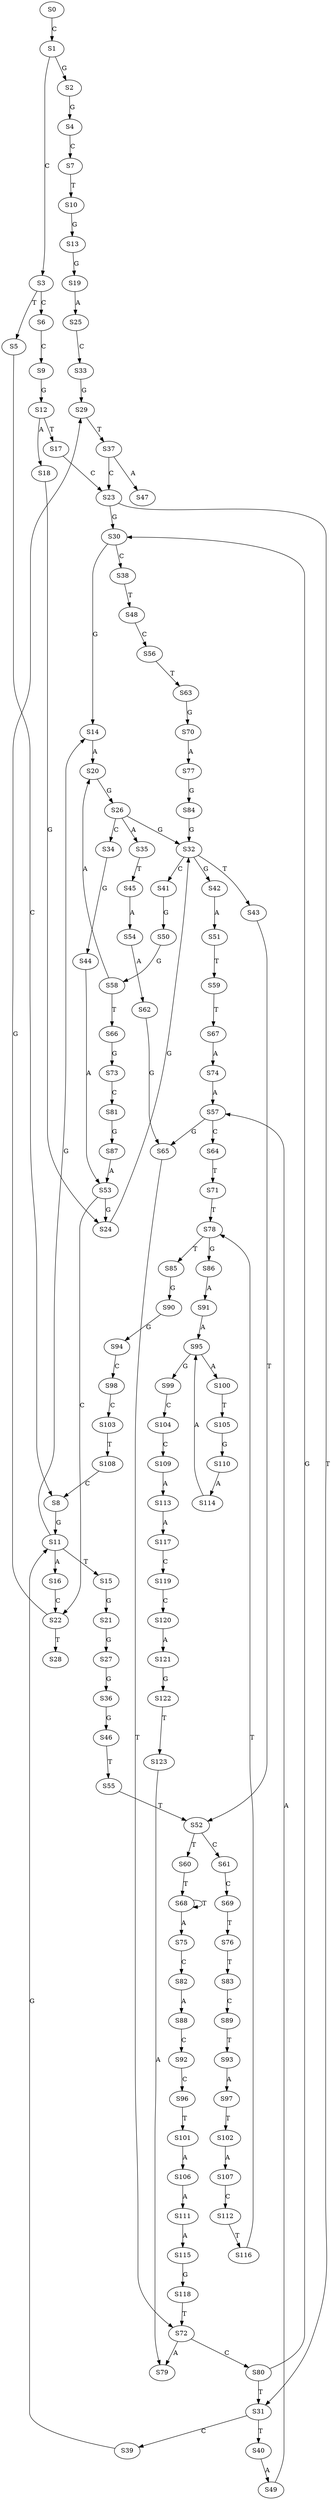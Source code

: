 strict digraph  {
	S0 -> S1 [ label = C ];
	S1 -> S2 [ label = G ];
	S1 -> S3 [ label = C ];
	S2 -> S4 [ label = G ];
	S3 -> S5 [ label = T ];
	S3 -> S6 [ label = C ];
	S4 -> S7 [ label = C ];
	S5 -> S8 [ label = C ];
	S6 -> S9 [ label = C ];
	S7 -> S10 [ label = T ];
	S8 -> S11 [ label = G ];
	S9 -> S12 [ label = G ];
	S10 -> S13 [ label = G ];
	S11 -> S14 [ label = G ];
	S11 -> S15 [ label = T ];
	S11 -> S16 [ label = A ];
	S12 -> S17 [ label = T ];
	S12 -> S18 [ label = A ];
	S13 -> S19 [ label = G ];
	S14 -> S20 [ label = A ];
	S15 -> S21 [ label = G ];
	S16 -> S22 [ label = C ];
	S17 -> S23 [ label = C ];
	S18 -> S24 [ label = G ];
	S19 -> S25 [ label = A ];
	S20 -> S26 [ label = G ];
	S21 -> S27 [ label = G ];
	S22 -> S28 [ label = T ];
	S22 -> S29 [ label = G ];
	S23 -> S30 [ label = G ];
	S23 -> S31 [ label = T ];
	S24 -> S32 [ label = G ];
	S25 -> S33 [ label = C ];
	S26 -> S34 [ label = C ];
	S26 -> S35 [ label = A ];
	S26 -> S32 [ label = G ];
	S27 -> S36 [ label = G ];
	S29 -> S37 [ label = T ];
	S30 -> S38 [ label = C ];
	S30 -> S14 [ label = G ];
	S31 -> S39 [ label = C ];
	S31 -> S40 [ label = T ];
	S32 -> S41 [ label = C ];
	S32 -> S42 [ label = G ];
	S32 -> S43 [ label = T ];
	S33 -> S29 [ label = G ];
	S34 -> S44 [ label = G ];
	S35 -> S45 [ label = T ];
	S36 -> S46 [ label = G ];
	S37 -> S23 [ label = C ];
	S37 -> S47 [ label = A ];
	S38 -> S48 [ label = T ];
	S39 -> S11 [ label = G ];
	S40 -> S49 [ label = A ];
	S41 -> S50 [ label = G ];
	S42 -> S51 [ label = A ];
	S43 -> S52 [ label = T ];
	S44 -> S53 [ label = A ];
	S45 -> S54 [ label = A ];
	S46 -> S55 [ label = T ];
	S48 -> S56 [ label = C ];
	S49 -> S57 [ label = A ];
	S50 -> S58 [ label = G ];
	S51 -> S59 [ label = T ];
	S52 -> S60 [ label = T ];
	S52 -> S61 [ label = C ];
	S53 -> S22 [ label = C ];
	S53 -> S24 [ label = G ];
	S54 -> S62 [ label = A ];
	S55 -> S52 [ label = T ];
	S56 -> S63 [ label = T ];
	S57 -> S64 [ label = C ];
	S57 -> S65 [ label = G ];
	S58 -> S66 [ label = T ];
	S58 -> S20 [ label = A ];
	S59 -> S67 [ label = T ];
	S60 -> S68 [ label = T ];
	S61 -> S69 [ label = C ];
	S62 -> S65 [ label = G ];
	S63 -> S70 [ label = G ];
	S64 -> S71 [ label = T ];
	S65 -> S72 [ label = T ];
	S66 -> S73 [ label = G ];
	S67 -> S74 [ label = A ];
	S68 -> S75 [ label = A ];
	S68 -> S68 [ label = T ];
	S69 -> S76 [ label = T ];
	S70 -> S77 [ label = A ];
	S71 -> S78 [ label = T ];
	S72 -> S79 [ label = A ];
	S72 -> S80 [ label = C ];
	S73 -> S81 [ label = C ];
	S74 -> S57 [ label = A ];
	S75 -> S82 [ label = C ];
	S76 -> S83 [ label = T ];
	S77 -> S84 [ label = G ];
	S78 -> S85 [ label = T ];
	S78 -> S86 [ label = G ];
	S80 -> S31 [ label = T ];
	S80 -> S30 [ label = G ];
	S81 -> S87 [ label = G ];
	S82 -> S88 [ label = A ];
	S83 -> S89 [ label = C ];
	S84 -> S32 [ label = G ];
	S85 -> S90 [ label = G ];
	S86 -> S91 [ label = A ];
	S87 -> S53 [ label = A ];
	S88 -> S92 [ label = C ];
	S89 -> S93 [ label = T ];
	S90 -> S94 [ label = G ];
	S91 -> S95 [ label = A ];
	S92 -> S96 [ label = C ];
	S93 -> S97 [ label = A ];
	S94 -> S98 [ label = C ];
	S95 -> S99 [ label = G ];
	S95 -> S100 [ label = A ];
	S96 -> S101 [ label = T ];
	S97 -> S102 [ label = T ];
	S98 -> S103 [ label = C ];
	S99 -> S104 [ label = C ];
	S100 -> S105 [ label = T ];
	S101 -> S106 [ label = A ];
	S102 -> S107 [ label = A ];
	S103 -> S108 [ label = T ];
	S104 -> S109 [ label = C ];
	S105 -> S110 [ label = G ];
	S106 -> S111 [ label = A ];
	S107 -> S112 [ label = C ];
	S108 -> S8 [ label = C ];
	S109 -> S113 [ label = A ];
	S110 -> S114 [ label = A ];
	S111 -> S115 [ label = A ];
	S112 -> S116 [ label = T ];
	S113 -> S117 [ label = A ];
	S114 -> S95 [ label = A ];
	S115 -> S118 [ label = G ];
	S116 -> S78 [ label = T ];
	S117 -> S119 [ label = C ];
	S118 -> S72 [ label = T ];
	S119 -> S120 [ label = C ];
	S120 -> S121 [ label = A ];
	S121 -> S122 [ label = G ];
	S122 -> S123 [ label = T ];
	S123 -> S79 [ label = A ];
}
